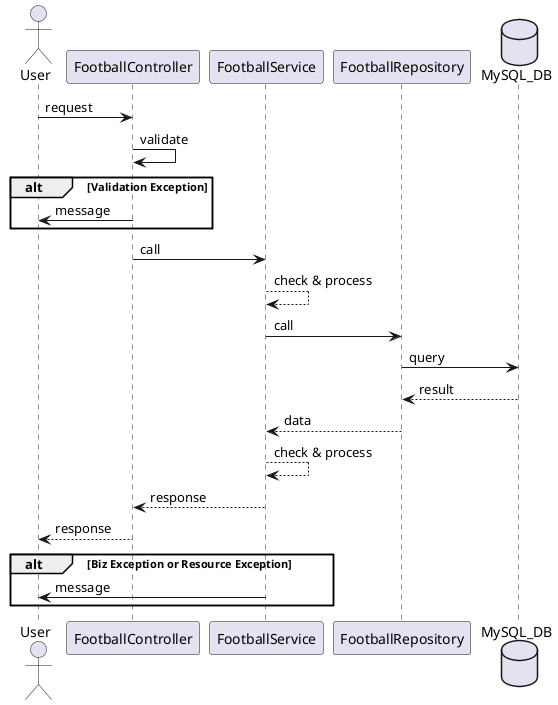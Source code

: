 @startuml

actor User

participant FootballController
participant FootballService
participant FootballRepository

database MySQL_DB as MySQL

User -> FootballController : request
FootballController -> FootballController : validate
alt Validation Exception
    FootballController -> User : message
end
FootballController -> FootballService : call
FootballService --> FootballService : check & process
FootballService -> FootballRepository : call
FootballRepository -> MySQL : query
MySQL --> FootballRepository : result
FootballRepository --> FootballService : data
FootballService --> FootballService : check & process
FootballService --> FootballController : response
FootballController --> User : response

alt Biz Exception or Resource Exception
    FootballService -> User : message
end

@enduml
